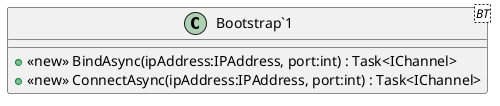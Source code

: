 @startuml
class "Bootstrap`1"<BT> {
    + <<new>> BindAsync(ipAddress:IPAddress, port:int) : Task<IChannel>
    + <<new>> ConnectAsync(ipAddress:IPAddress, port:int) : Task<IChannel>
}
@enduml
